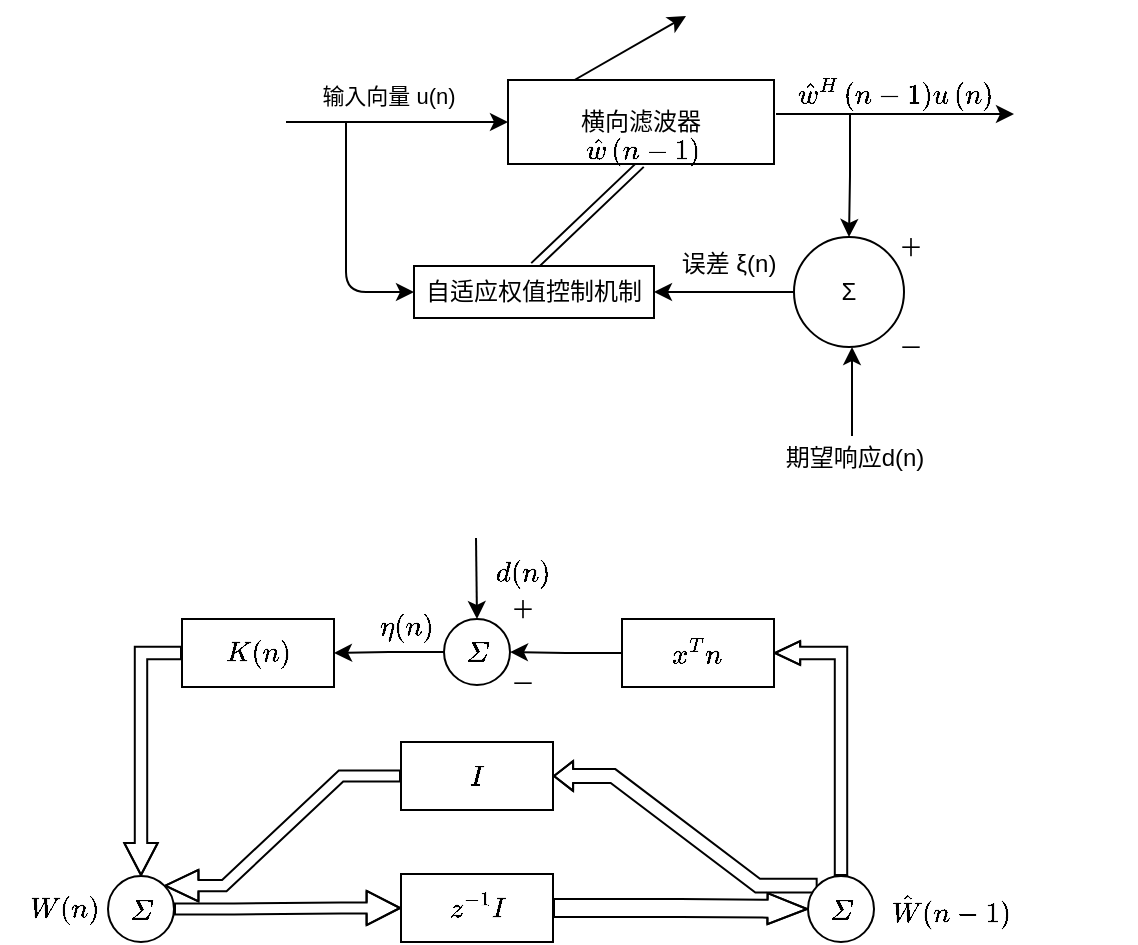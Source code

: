 <mxfile version="14.8.1" type="github">
  <diagram id="lEtUhZXPJI8Xw8LW4fBw" name="第 1 页">
    <mxGraphModel dx="1022" dy="446" grid="0" gridSize="10" guides="1" tooltips="1" connect="1" arrows="1" fold="1" page="1" pageScale="1" pageWidth="850" pageHeight="1100" math="1" shadow="0">
      <root>
        <mxCell id="0" />
        <mxCell id="1" parent="0" />
        <mxCell id="sYjlONKUbpc7q19BpUVP-3" style="rounded=0;orthogonalLoop=1;jettySize=auto;html=1;exitX=0.25;exitY=0;exitDx=0;exitDy=0;" parent="1" source="sYjlONKUbpc7q19BpUVP-1" edge="1">
          <mxGeometry relative="1" as="geometry">
            <mxPoint x="403" y="107" as="targetPoint" />
          </mxGeometry>
        </mxCell>
        <mxCell id="sYjlONKUbpc7q19BpUVP-20" style="rounded=0;orthogonalLoop=1;jettySize=auto;html=1;exitX=0.5;exitY=1;exitDx=0;exitDy=0;entryX=0.5;entryY=0;entryDx=0;entryDy=0;shape=link;" parent="1" source="sYjlONKUbpc7q19BpUVP-1" target="sYjlONKUbpc7q19BpUVP-8" edge="1">
          <mxGeometry relative="1" as="geometry" />
        </mxCell>
        <mxCell id="sYjlONKUbpc7q19BpUVP-1" value="横向滤波器" style="rounded=0;whiteSpace=wrap;html=1;" parent="1" vertex="1">
          <mxGeometry x="314" y="139" width="133" height="42" as="geometry" />
        </mxCell>
        <mxCell id="sYjlONKUbpc7q19BpUVP-6" value="" style="endArrow=classic;html=1;entryX=0;entryY=0.5;entryDx=0;entryDy=0;" parent="1" target="sYjlONKUbpc7q19BpUVP-1" edge="1">
          <mxGeometry width="50" height="50" relative="1" as="geometry">
            <mxPoint x="203" y="160" as="sourcePoint" />
            <mxPoint x="247" y="138" as="targetPoint" />
          </mxGeometry>
        </mxCell>
        <mxCell id="sYjlONKUbpc7q19BpUVP-7" value="输入向量 u(n)" style="edgeLabel;html=1;align=center;verticalAlign=middle;resizable=0;points=[];" parent="sYjlONKUbpc7q19BpUVP-6" vertex="1" connectable="0">
          <mxGeometry x="-0.179" relative="1" as="geometry">
            <mxPoint x="5" y="-12.79" as="offset" />
          </mxGeometry>
        </mxCell>
        <mxCell id="sYjlONKUbpc7q19BpUVP-8" value="自适应权值控制机制" style="rounded=0;whiteSpace=wrap;html=1;" parent="1" vertex="1">
          <mxGeometry x="267" y="232" width="120" height="26" as="geometry" />
        </mxCell>
        <mxCell id="sYjlONKUbpc7q19BpUVP-11" value="" style="endArrow=classic;html=1;entryX=0;entryY=0.5;entryDx=0;entryDy=0;edgeStyle=orthogonalEdgeStyle;" parent="1" target="sYjlONKUbpc7q19BpUVP-8" edge="1">
          <mxGeometry width="50" height="50" relative="1" as="geometry">
            <mxPoint x="233" y="160" as="sourcePoint" />
            <mxPoint x="198" y="223" as="targetPoint" />
            <Array as="points">
              <mxPoint x="233" y="245" />
            </Array>
          </mxGeometry>
        </mxCell>
        <mxCell id="sYjlONKUbpc7q19BpUVP-12" value="" style="endArrow=classic;html=1;" parent="1" edge="1">
          <mxGeometry width="50" height="50" relative="1" as="geometry">
            <mxPoint x="448" y="156" as="sourcePoint" />
            <mxPoint x="567" y="156" as="targetPoint" />
          </mxGeometry>
        </mxCell>
        <mxCell id="sYjlONKUbpc7q19BpUVP-17" value="" style="edgeStyle=orthogonalEdgeStyle;rounded=0;orthogonalLoop=1;jettySize=auto;html=1;" parent="1" target="sYjlONKUbpc7q19BpUVP-14" edge="1">
          <mxGeometry relative="1" as="geometry">
            <Array as="points">
              <mxPoint x="485" y="187" />
            </Array>
            <mxPoint x="485" y="156" as="sourcePoint" />
          </mxGeometry>
        </mxCell>
        <mxCell id="sYjlONKUbpc7q19BpUVP-16" value="" style="edgeStyle=orthogonalEdgeStyle;rounded=0;orthogonalLoop=1;jettySize=auto;html=1;" parent="1" source="sYjlONKUbpc7q19BpUVP-14" target="sYjlONKUbpc7q19BpUVP-8" edge="1">
          <mxGeometry relative="1" as="geometry" />
        </mxCell>
        <mxCell id="sYjlONKUbpc7q19BpUVP-14" value="Σ" style="ellipse;whiteSpace=wrap;html=1;aspect=fixed;" parent="1" vertex="1">
          <mxGeometry x="457" y="217.5" width="55" height="55" as="geometry" />
        </mxCell>
        <mxCell id="sYjlONKUbpc7q19BpUVP-18" value="" style="endArrow=classic;html=1;" parent="1" edge="1">
          <mxGeometry width="50" height="50" relative="1" as="geometry">
            <mxPoint x="486" y="317" as="sourcePoint" />
            <mxPoint x="486" y="272.5" as="targetPoint" />
          </mxGeometry>
        </mxCell>
        <mxCell id="sYjlONKUbpc7q19BpUVP-19" value="期望响应d(n)&lt;br&gt;" style="text;html=1;align=center;verticalAlign=middle;resizable=0;points=[];autosize=1;" parent="1" vertex="1">
          <mxGeometry x="447" y="319" width="79" height="18" as="geometry" />
        </mxCell>
        <mxCell id="sYjlONKUbpc7q19BpUVP-22" value="误差 ξ(n)" style="text;html=1;align=center;verticalAlign=middle;resizable=0;points=[];autosize=1;" parent="1" vertex="1">
          <mxGeometry x="395" y="222" width="57" height="18" as="geometry" />
        </mxCell>
        <mxCell id="sYjlONKUbpc7q19BpUVP-23" value="＋" style="text;html=1;align=center;verticalAlign=middle;resizable=0;points=[];autosize=1;" parent="1" vertex="1">
          <mxGeometry x="504" y="214" width="22" height="18" as="geometry" />
        </mxCell>
        <mxCell id="sYjlONKUbpc7q19BpUVP-24" value="－" style="text;html=1;align=center;verticalAlign=middle;resizable=0;points=[];autosize=1;" parent="1" vertex="1">
          <mxGeometry x="504" y="264" width="22" height="18" as="geometry" />
        </mxCell>
        <mxCell id="MlcP6j5YIUnhtRAjha8_-1" value="&lt;span&gt;$$\hat{w}\left( n-1 \right)$$&amp;nbsp;&lt;/span&gt;" style="text;html=1;align=center;verticalAlign=middle;resizable=0;points=[];autosize=1;strokeColor=none;" parent="1" vertex="1">
          <mxGeometry x="303" y="172" width="155" height="18" as="geometry" />
        </mxCell>
        <mxCell id="MlcP6j5YIUnhtRAjha8_-2" value="$$\hat{w}^H\left( n-1 \right) u\left( n \right)$$" style="text;html=1;align=center;verticalAlign=middle;resizable=0;points=[];autosize=1;strokeColor=none;rotation=0;" parent="1" vertex="1">
          <mxGeometry x="385" y="137" width="243" height="18" as="geometry" />
        </mxCell>
        <mxCell id="8BdgygwRyo-EZVVtqIRK-22" style="edgeStyle=orthogonalEdgeStyle;shape=flexArrow;rounded=0;orthogonalLoop=1;jettySize=auto;html=1;exitX=0;exitY=0.5;exitDx=0;exitDy=0;entryX=0.5;entryY=0;entryDx=0;entryDy=0;width=6.207;endSize=5.007;endWidth=9.512;" edge="1" parent="1" source="8BdgygwRyo-EZVVtqIRK-1" target="8BdgygwRyo-EZVVtqIRK-6">
          <mxGeometry relative="1" as="geometry" />
        </mxCell>
        <mxCell id="8BdgygwRyo-EZVVtqIRK-1" value="$$K(n)$$" style="rounded=0;whiteSpace=wrap;html=1;" vertex="1" parent="1">
          <mxGeometry x="151" y="408.5" width="76" height="34" as="geometry" />
        </mxCell>
        <mxCell id="8BdgygwRyo-EZVVtqIRK-9" style="edgeStyle=orthogonalEdgeStyle;rounded=0;orthogonalLoop=1;jettySize=auto;html=1;exitX=0;exitY=0.5;exitDx=0;exitDy=0;entryX=1;entryY=0.5;entryDx=0;entryDy=0;" edge="1" parent="1" source="8BdgygwRyo-EZVVtqIRK-2" target="8BdgygwRyo-EZVVtqIRK-1">
          <mxGeometry relative="1" as="geometry" />
        </mxCell>
        <mxCell id="8BdgygwRyo-EZVVtqIRK-2" value="$$Σ$$" style="ellipse;whiteSpace=wrap;html=1;aspect=fixed;" vertex="1" parent="1">
          <mxGeometry x="282" y="408.5" width="33" height="33" as="geometry" />
        </mxCell>
        <mxCell id="8BdgygwRyo-EZVVtqIRK-18" style="edgeStyle=entityRelationEdgeStyle;shape=flexArrow;rounded=0;orthogonalLoop=1;jettySize=auto;html=1;exitX=0;exitY=0.5;exitDx=0;exitDy=0;entryX=1;entryY=0;entryDx=0;entryDy=0;endWidth=9.2;endSize=5.188;width=5.6;" edge="1" parent="1" source="8BdgygwRyo-EZVVtqIRK-4" target="8BdgygwRyo-EZVVtqIRK-6">
          <mxGeometry relative="1" as="geometry" />
        </mxCell>
        <mxCell id="8BdgygwRyo-EZVVtqIRK-4" value="$$I$$" style="rounded=0;whiteSpace=wrap;html=1;" vertex="1" parent="1">
          <mxGeometry x="260.5" y="470" width="76" height="34" as="geometry" />
        </mxCell>
        <mxCell id="8BdgygwRyo-EZVVtqIRK-23" style="edgeStyle=orthogonalEdgeStyle;shape=flexArrow;rounded=0;orthogonalLoop=1;jettySize=auto;html=1;entryX=0;entryY=0.5;entryDx=0;entryDy=0;width=8.966;endSize=6.248;endWidth=5.541;" edge="1" parent="1" source="8BdgygwRyo-EZVVtqIRK-5" target="8BdgygwRyo-EZVVtqIRK-7">
          <mxGeometry relative="1" as="geometry" />
        </mxCell>
        <mxCell id="8BdgygwRyo-EZVVtqIRK-5" value="$$z^{-1}I$$" style="rounded=0;whiteSpace=wrap;html=1;" vertex="1" parent="1">
          <mxGeometry x="260.5" y="536" width="76" height="34" as="geometry" />
        </mxCell>
        <mxCell id="8BdgygwRyo-EZVVtqIRK-19" style="edgeStyle=entityRelationEdgeStyle;shape=flexArrow;rounded=0;orthogonalLoop=1;jettySize=auto;html=1;exitX=1;exitY=0.5;exitDx=0;exitDy=0;width=5.517;endSize=5.234;endWidth=10.678;" edge="1" parent="1" source="8BdgygwRyo-EZVVtqIRK-6" target="8BdgygwRyo-EZVVtqIRK-5">
          <mxGeometry relative="1" as="geometry" />
        </mxCell>
        <mxCell id="8BdgygwRyo-EZVVtqIRK-6" value="$$Σ$$" style="ellipse;whiteSpace=wrap;html=1;aspect=fixed;" vertex="1" parent="1">
          <mxGeometry x="114" y="537" width="33" height="33" as="geometry" />
        </mxCell>
        <mxCell id="8BdgygwRyo-EZVVtqIRK-24" style="edgeStyle=orthogonalEdgeStyle;shape=flexArrow;rounded=0;orthogonalLoop=1;jettySize=auto;html=1;exitX=0.5;exitY=0;exitDx=0;exitDy=0;entryX=1;entryY=0.5;entryDx=0;entryDy=0;endWidth=4.685;endSize=3.862;width=6.207;" edge="1" parent="1" source="8BdgygwRyo-EZVVtqIRK-7" target="8BdgygwRyo-EZVVtqIRK-8">
          <mxGeometry relative="1" as="geometry">
            <Array as="points">
              <mxPoint x="480" y="425" />
            </Array>
          </mxGeometry>
        </mxCell>
        <mxCell id="8BdgygwRyo-EZVVtqIRK-25" style="edgeStyle=entityRelationEdgeStyle;shape=flexArrow;rounded=0;orthogonalLoop=1;jettySize=auto;html=1;exitX=0;exitY=0;exitDx=0;exitDy=0;entryX=1;entryY=0.5;entryDx=0;entryDy=0;endWidth=6.968;endSize=2.848;width=6.897;" edge="1" parent="1" source="8BdgygwRyo-EZVVtqIRK-7" target="8BdgygwRyo-EZVVtqIRK-4">
          <mxGeometry relative="1" as="geometry" />
        </mxCell>
        <mxCell id="8BdgygwRyo-EZVVtqIRK-7" value="$$Σ$$" style="ellipse;whiteSpace=wrap;html=1;aspect=fixed;" vertex="1" parent="1">
          <mxGeometry x="464" y="537" width="33" height="33" as="geometry" />
        </mxCell>
        <mxCell id="8BdgygwRyo-EZVVtqIRK-10" style="edgeStyle=orthogonalEdgeStyle;rounded=0;orthogonalLoop=1;jettySize=auto;html=1;exitX=0;exitY=0.5;exitDx=0;exitDy=0;entryX=1;entryY=0.5;entryDx=0;entryDy=0;" edge="1" parent="1" source="8BdgygwRyo-EZVVtqIRK-8" target="8BdgygwRyo-EZVVtqIRK-2">
          <mxGeometry relative="1" as="geometry" />
        </mxCell>
        <mxCell id="8BdgygwRyo-EZVVtqIRK-8" value="$$x^{T}n$$" style="rounded=0;whiteSpace=wrap;html=1;" vertex="1" parent="1">
          <mxGeometry x="371" y="408.5" width="76" height="34" as="geometry" />
        </mxCell>
        <mxCell id="8BdgygwRyo-EZVVtqIRK-12" value="" style="endArrow=classic;html=1;entryX=0.5;entryY=0;entryDx=0;entryDy=0;" edge="1" parent="1" target="8BdgygwRyo-EZVVtqIRK-2">
          <mxGeometry width="50" height="50" relative="1" as="geometry">
            <mxPoint x="298" y="368" as="sourcePoint" />
            <mxPoint x="314" y="331" as="targetPoint" />
          </mxGeometry>
        </mxCell>
        <mxCell id="8BdgygwRyo-EZVVtqIRK-13" value="$$W(n)$$" style="text;html=1;align=center;verticalAlign=middle;resizable=0;points=[];autosize=1;strokeColor=none;" vertex="1" parent="1">
          <mxGeometry x="60" y="544.5" width="63" height="18" as="geometry" />
        </mxCell>
        <mxCell id="8BdgygwRyo-EZVVtqIRK-14" value="$$\eta(n)$$" style="text;html=1;align=center;verticalAlign=middle;resizable=0;points=[];autosize=1;strokeColor=none;" vertex="1" parent="1">
          <mxGeometry x="227" y="404" width="71" height="18" as="geometry" />
        </mxCell>
        <mxCell id="8BdgygwRyo-EZVVtqIRK-15" value="$$d(n)$$" style="text;html=1;align=center;verticalAlign=middle;resizable=0;points=[];autosize=1;strokeColor=none;" vertex="1" parent="1">
          <mxGeometry x="292" y="377" width="58" height="18" as="geometry" />
        </mxCell>
        <mxCell id="8BdgygwRyo-EZVVtqIRK-26" value="$$\hat{W}(n-1)$$" style="text;html=1;align=center;verticalAlign=middle;resizable=0;points=[];autosize=1;strokeColor=none;" vertex="1" parent="1">
          <mxGeometry x="484" y="544.5" width="101" height="18" as="geometry" />
        </mxCell>
        <mxCell id="8BdgygwRyo-EZVVtqIRK-27" value="＋" style="text;html=1;align=center;verticalAlign=middle;resizable=0;points=[];autosize=1;" vertex="1" parent="1">
          <mxGeometry x="310" y="395" width="22" height="18" as="geometry" />
        </mxCell>
        <mxCell id="8BdgygwRyo-EZVVtqIRK-29" value="－" style="text;html=1;align=center;verticalAlign=middle;resizable=0;points=[];autosize=1;" vertex="1" parent="1">
          <mxGeometry x="310" y="432" width="22" height="18" as="geometry" />
        </mxCell>
      </root>
    </mxGraphModel>
  </diagram>
</mxfile>
